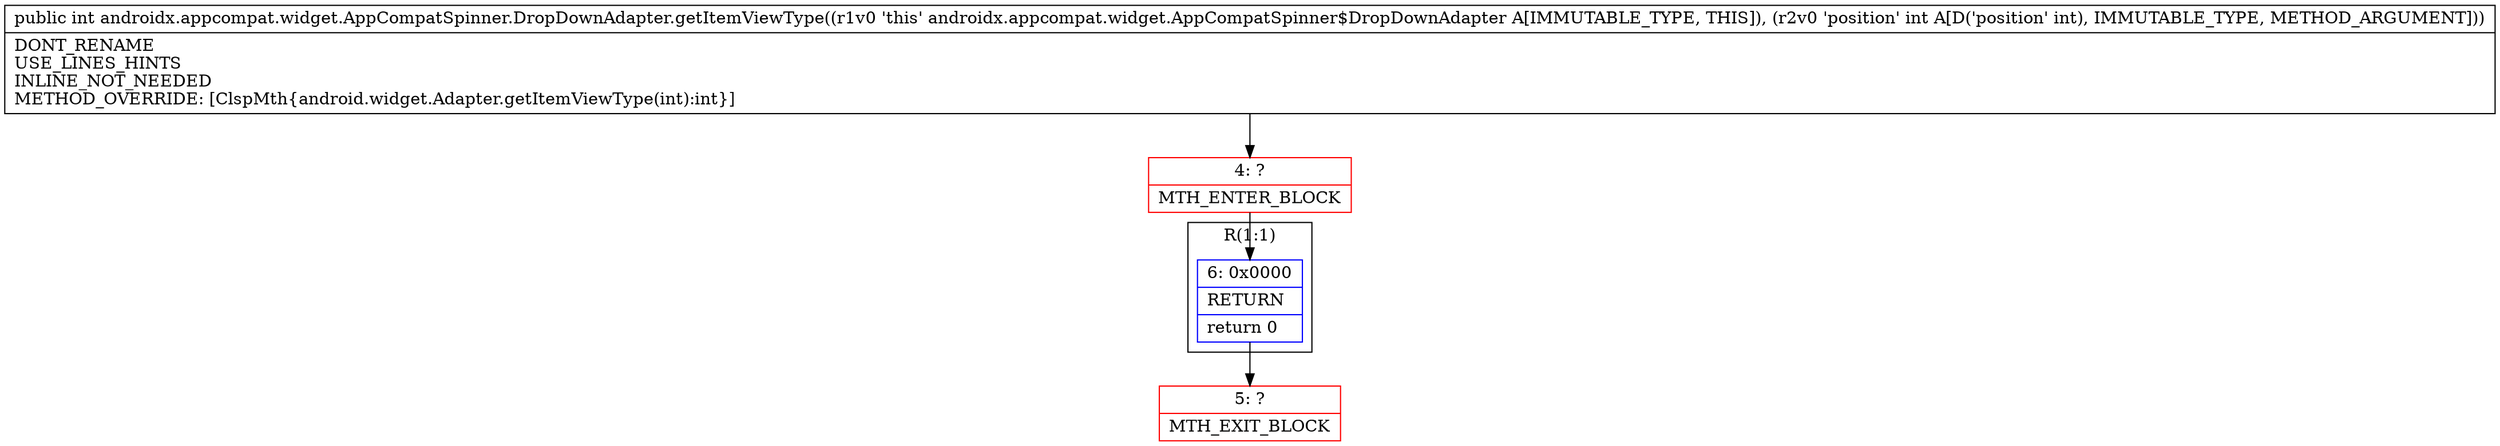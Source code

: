 digraph "CFG forandroidx.appcompat.widget.AppCompatSpinner.DropDownAdapter.getItemViewType(I)I" {
subgraph cluster_Region_1768838354 {
label = "R(1:1)";
node [shape=record,color=blue];
Node_6 [shape=record,label="{6\:\ 0x0000|RETURN\l|return 0\l}"];
}
Node_4 [shape=record,color=red,label="{4\:\ ?|MTH_ENTER_BLOCK\l}"];
Node_5 [shape=record,color=red,label="{5\:\ ?|MTH_EXIT_BLOCK\l}"];
MethodNode[shape=record,label="{public int androidx.appcompat.widget.AppCompatSpinner.DropDownAdapter.getItemViewType((r1v0 'this' androidx.appcompat.widget.AppCompatSpinner$DropDownAdapter A[IMMUTABLE_TYPE, THIS]), (r2v0 'position' int A[D('position' int), IMMUTABLE_TYPE, METHOD_ARGUMENT]))  | DONT_RENAME\lUSE_LINES_HINTS\lINLINE_NOT_NEEDED\lMETHOD_OVERRIDE: [ClspMth\{android.widget.Adapter.getItemViewType(int):int\}]\l}"];
MethodNode -> Node_4;Node_6 -> Node_5;
Node_4 -> Node_6;
}

